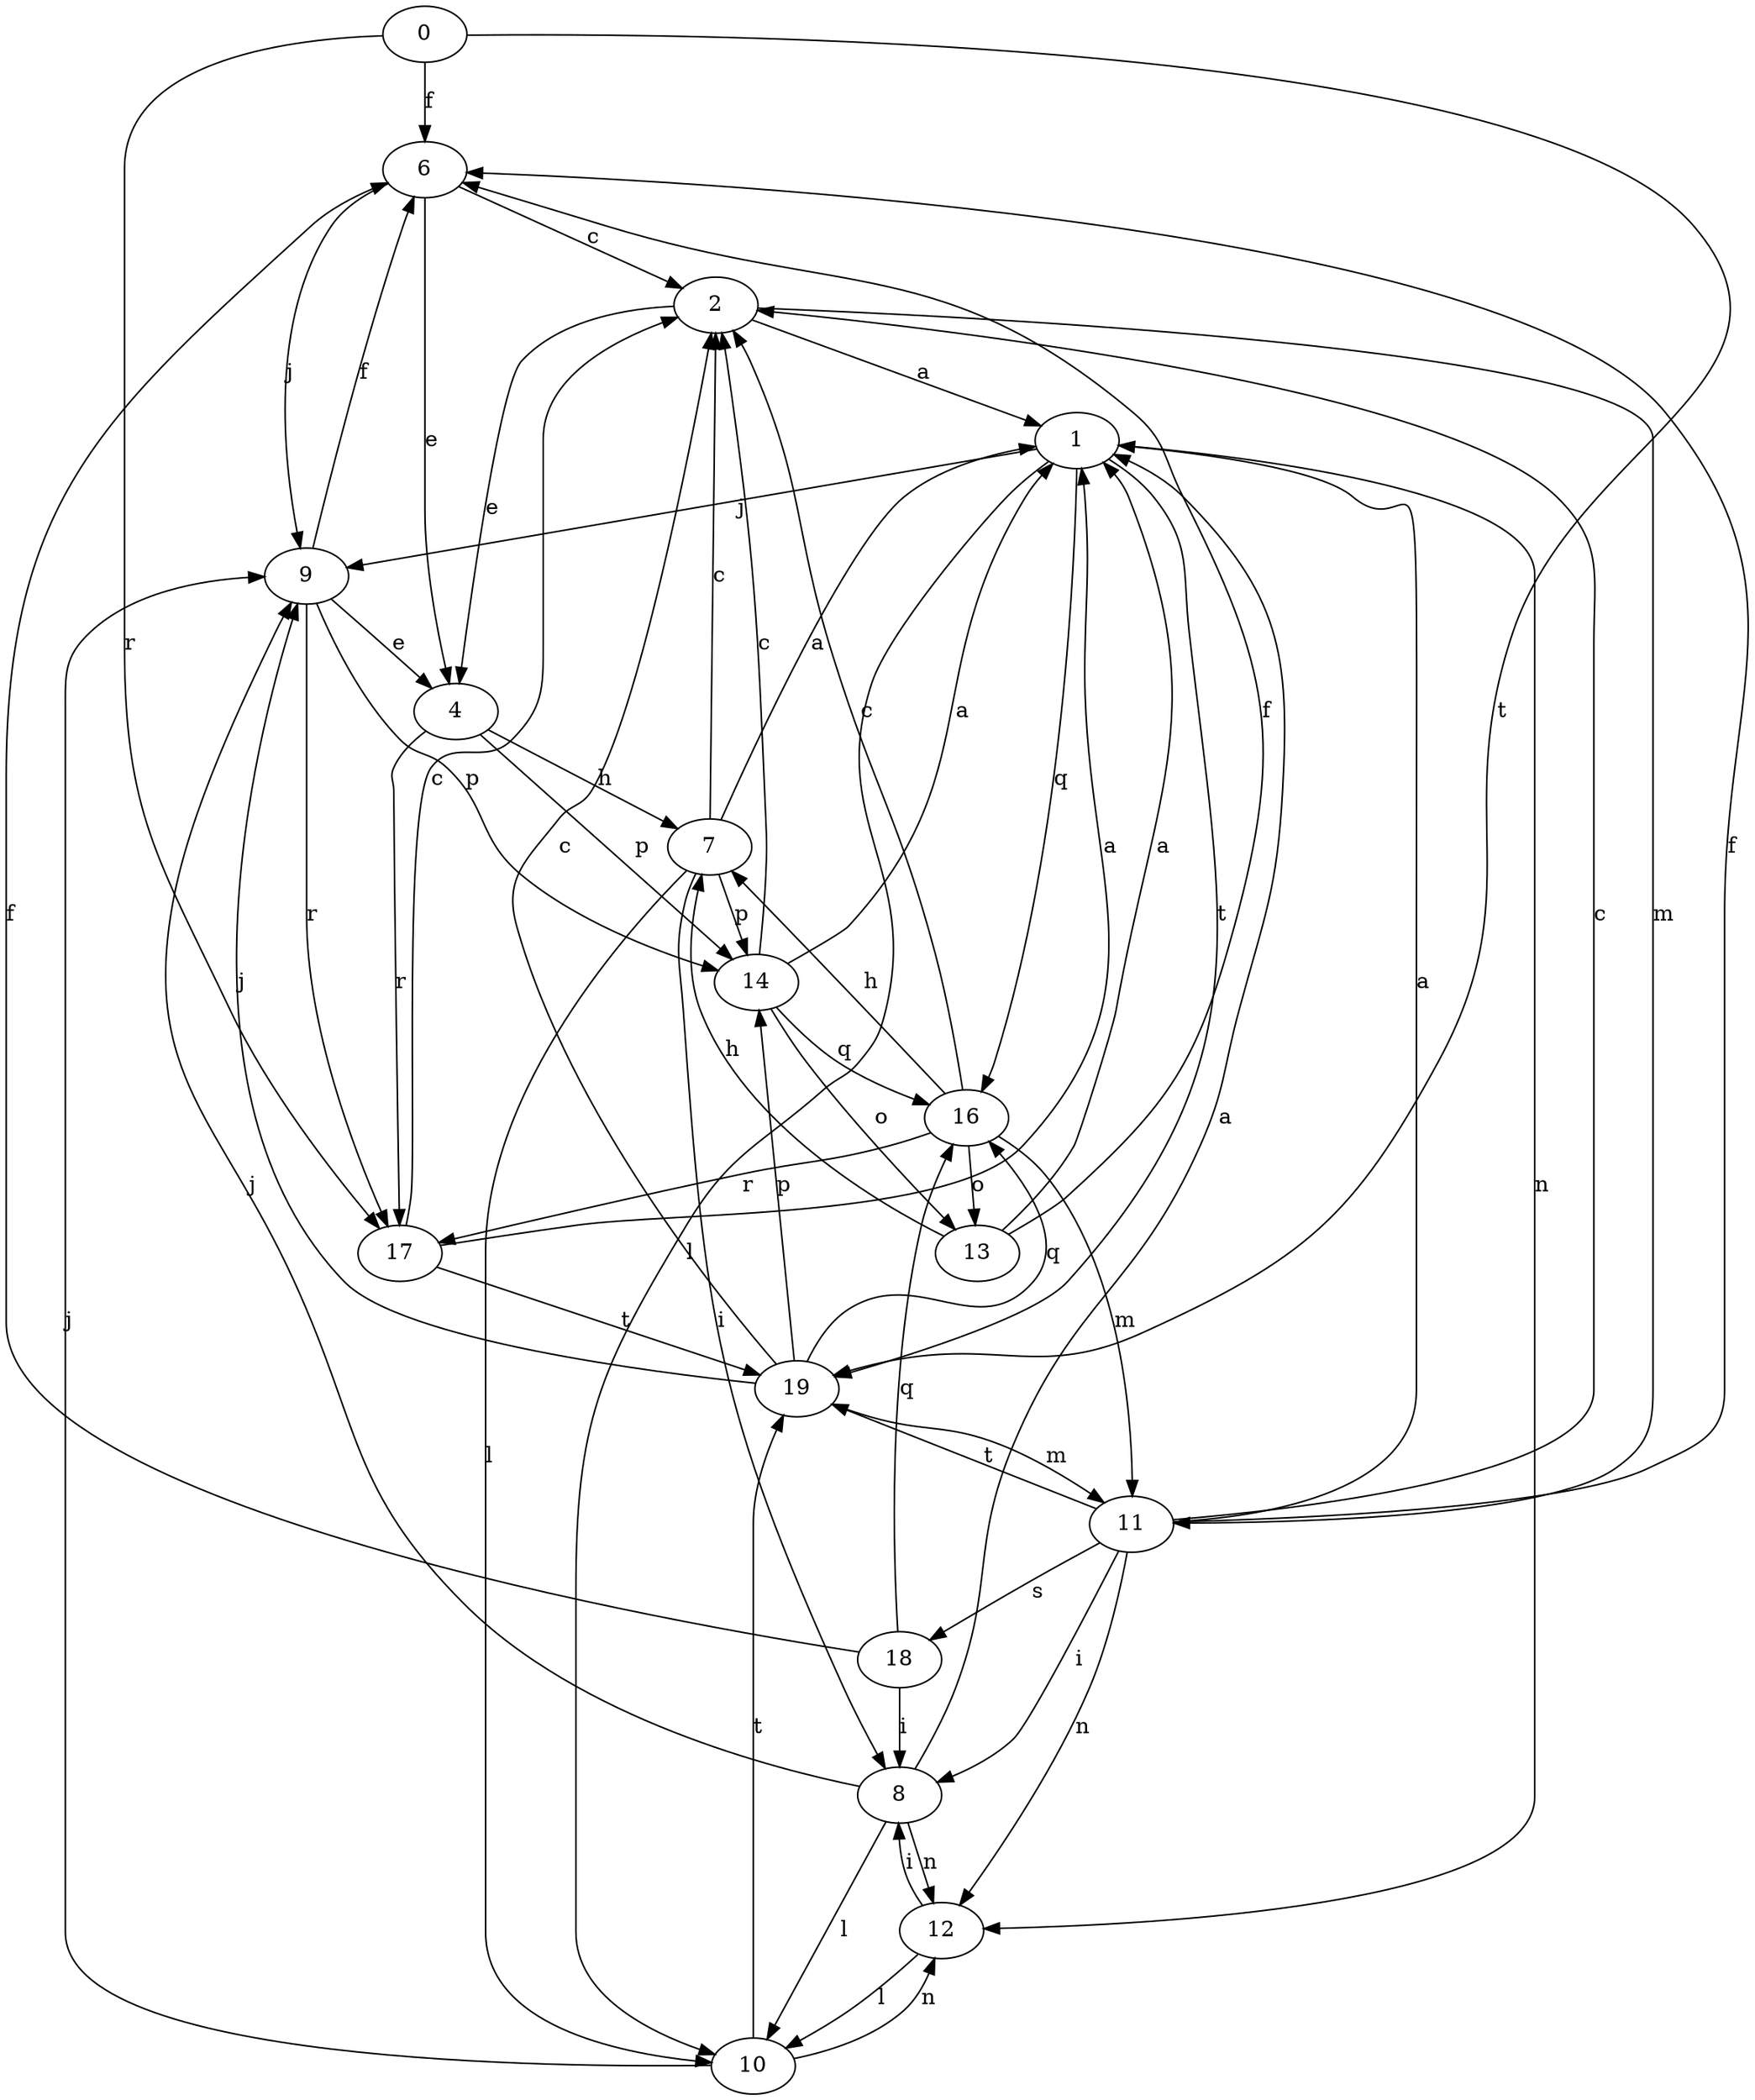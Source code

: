 strict digraph  {
0;
1;
2;
4;
6;
7;
8;
9;
10;
11;
12;
13;
14;
16;
17;
18;
19;
0 -> 6  [label=f];
0 -> 17  [label=r];
0 -> 19  [label=t];
1 -> 9  [label=j];
1 -> 10  [label=l];
1 -> 12  [label=n];
1 -> 16  [label=q];
1 -> 19  [label=t];
2 -> 1  [label=a];
2 -> 4  [label=e];
2 -> 11  [label=m];
4 -> 7  [label=h];
4 -> 14  [label=p];
4 -> 17  [label=r];
6 -> 2  [label=c];
6 -> 4  [label=e];
6 -> 9  [label=j];
7 -> 1  [label=a];
7 -> 2  [label=c];
7 -> 8  [label=i];
7 -> 10  [label=l];
7 -> 14  [label=p];
8 -> 1  [label=a];
8 -> 9  [label=j];
8 -> 10  [label=l];
8 -> 12  [label=n];
9 -> 4  [label=e];
9 -> 6  [label=f];
9 -> 14  [label=p];
9 -> 17  [label=r];
10 -> 9  [label=j];
10 -> 12  [label=n];
10 -> 19  [label=t];
11 -> 1  [label=a];
11 -> 2  [label=c];
11 -> 6  [label=f];
11 -> 8  [label=i];
11 -> 12  [label=n];
11 -> 18  [label=s];
11 -> 19  [label=t];
12 -> 8  [label=i];
12 -> 10  [label=l];
13 -> 1  [label=a];
13 -> 6  [label=f];
13 -> 7  [label=h];
14 -> 1  [label=a];
14 -> 2  [label=c];
14 -> 13  [label=o];
14 -> 16  [label=q];
16 -> 2  [label=c];
16 -> 7  [label=h];
16 -> 11  [label=m];
16 -> 13  [label=o];
16 -> 17  [label=r];
17 -> 1  [label=a];
17 -> 2  [label=c];
17 -> 19  [label=t];
18 -> 6  [label=f];
18 -> 8  [label=i];
18 -> 16  [label=q];
19 -> 2  [label=c];
19 -> 9  [label=j];
19 -> 11  [label=m];
19 -> 14  [label=p];
19 -> 16  [label=q];
}
